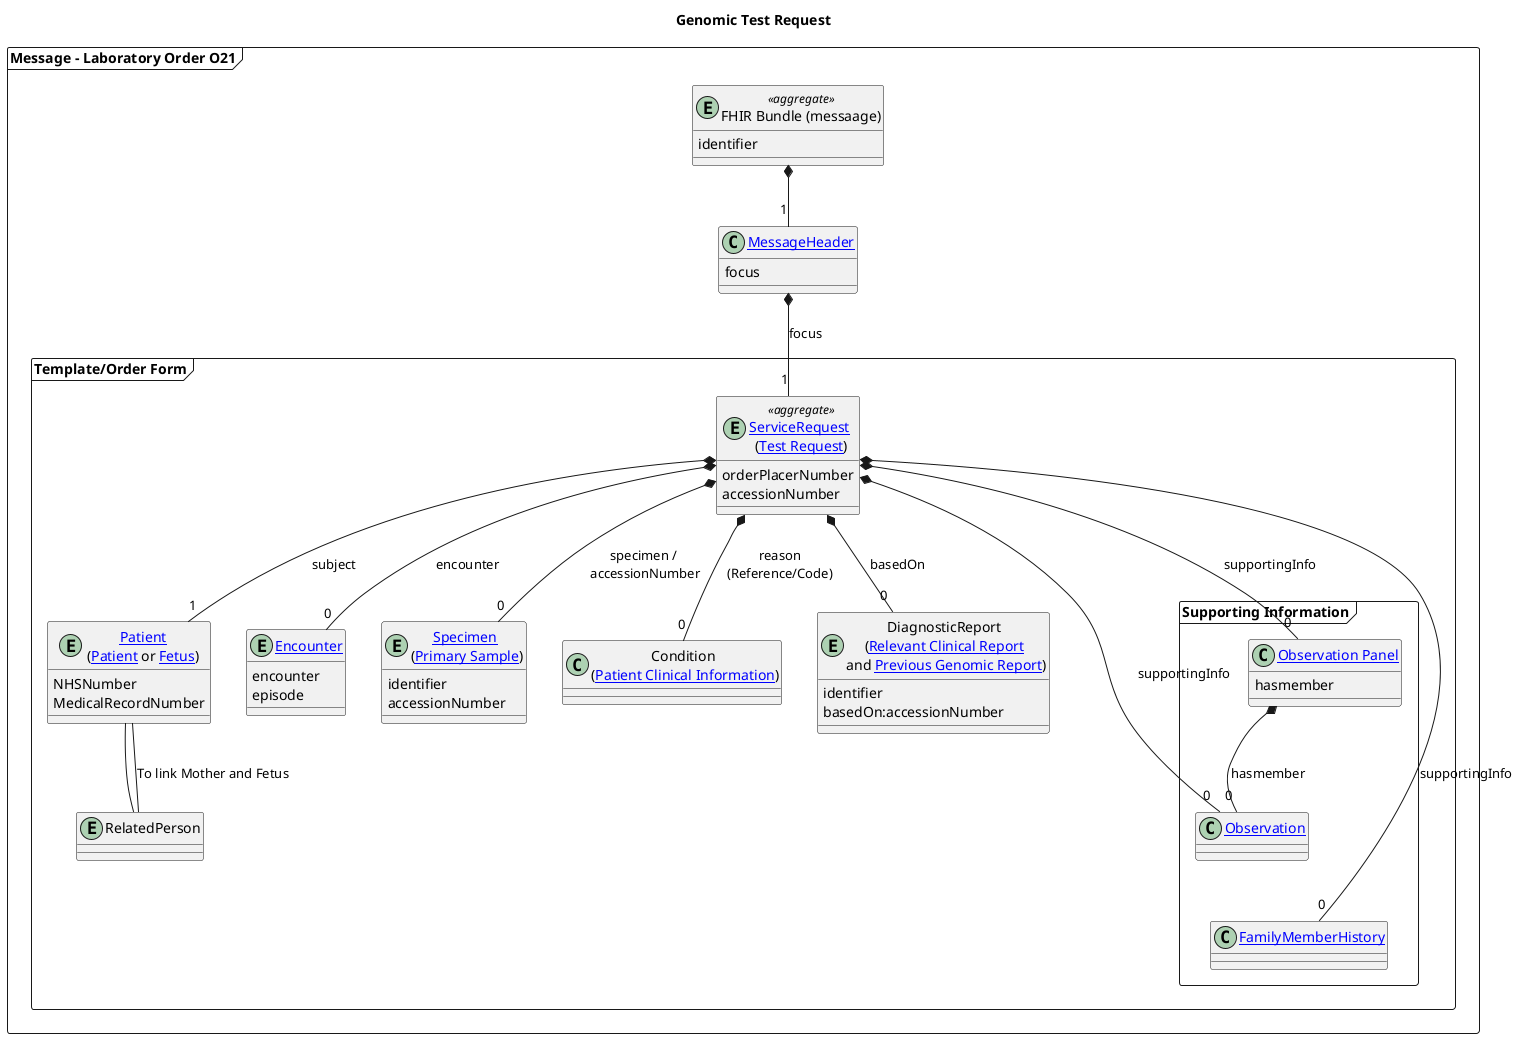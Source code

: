 @startuml

skinparam svgDimensionStyle false

title "Genomic Test Request"

frame "Message - Laboratory Order O21" as Message {
entity "FHIR Bundle (messaage)" as oml <<aggregate>> {
identifier
}

class "[[StructureDefinition-MessageHeader.html MessageHeader]]" as MSH {
 focus
}

  frame "Template/Order Form" as Composition {
    entity "[[StructureDefinition-Patient.html Patient]]\n([[https://simplifier.net/guide/fhir-genomics-implementation-guide/Home/Design/Clinicalheadings#Patient Patient]] or [[https://simplifier.net/guide/fhir-genomics-implementation-guide/Home/Design/Clinicalheadings#Fetus Fetus]])" as PID {
    NHSNumber
    MedicalRecordNumber
    }

    entity "[[StructureDefinition-Encounter.html Encounter]]" as PV1 {
    encounter
    episode
    }

    entity "[[StructureDefinition-ServiceRequest.html ServiceRequest]] \n([[https://simplifier.net/guide/fhir-genomics-implementation-guide/Home/Design/Clinicalheadings#Test-Request Test Request]])" as ORC <<aggregate>> {
    orderPlacerNumber
    accessionNumber
    }

    entity "[[StructureDefinition-Specimen.html Specimen]] \n([[https://simplifier.net/guide/fhir-genomics-implementation-guide/Home/Design/Clinicalheadings#Primary-Sample Primary Sample]])" as SPM {
    identifier
    accessionNumber
    }

    class "Condition \n([[https://simplifier.net/guide/fhir-genomics-implementation-guide/Home/Design/Clinicalheadings#Patient-Clinical-Information Patient Clinical Information]])" as DG1

    entity "DiagnosticReport \n([[https://simplifier.net/guide/fhir-genomics-implementation-guide/Home/Design/Clinicalheadings#Relevant-Clinical-Report Relevant Clinical Report]] \nand [[https://simplifier.net/guide/fhir-genomics-implementation-guide/Home/Design/Clinicalheadings#Previous-Genomic-Report Previous Genomic Report]])" as OBX {
      identifier
      basedOn:accessionNumber
    }

    entity "RelatedPerson" as NK1

    frame "Supporting Information" as supportingInfo {

      class "[[StructureDefinition-Observation.html Observation]]" as OBX1 {
      }


      class "[[StructureDefinition-Observation-Panel.html Observation Panel]]" as panel {
      hasmember
      }

      class "[[StructureDefinition-FamilyMemberHistory.html FamilyMemberHistory]]" as family {

      }



    panel *-d- "0" OBX1: hasmember

    OBX1 -d[hidden]- family

 }
}

oml *-d- "1" MSH
MSH *-d- "1" ORC: focus
ORC *-- "0" SPM : specimen /\n accessionNumber
ORC *-- "1" PID : subject
ORC *-- "0" PV1 : encounter
ORC *-- "0" DG1 : reason\n(Reference/Code)
ORC *-- "0" OBX: basedOn
ORC *-- "0" OBX1: supportingInfo
ORC *-- "0" panel: supportingInfo
ORC *-- "0" family: supportingInfo

NK1 -- PID : To link Mother and Fetus
PID -- NK1

@enduml
